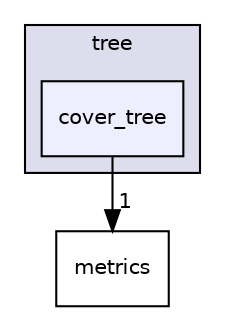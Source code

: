 digraph "src/mlpack/core/tree/cover_tree" {
  compound=true
  node [ fontsize="10", fontname="Helvetica"];
  edge [ labelfontsize="10", labelfontname="Helvetica"];
  subgraph clusterdir_4aa60ae374a0cb1df2b77a4723eecc54 {
    graph [ bgcolor="#ddddee", pencolor="black", label="tree" fontname="Helvetica", fontsize="10", URL="dir_4aa60ae374a0cb1df2b77a4723eecc54.html"]
  dir_99c4623ed086f7710d9e7ec0a5a6a00c [shape=box, label="cover_tree", style="filled", fillcolor="#eeeeff", pencolor="black", URL="dir_99c4623ed086f7710d9e7ec0a5a6a00c.html"];
  }
  dir_f49c0cad6d7713ea1863882a9c623a32 [shape=box label="metrics" URL="dir_f49c0cad6d7713ea1863882a9c623a32.html"];
  dir_99c4623ed086f7710d9e7ec0a5a6a00c->dir_f49c0cad6d7713ea1863882a9c623a32 [headlabel="1", labeldistance=1.5 headhref="dir_000018_000009.html"];
}

